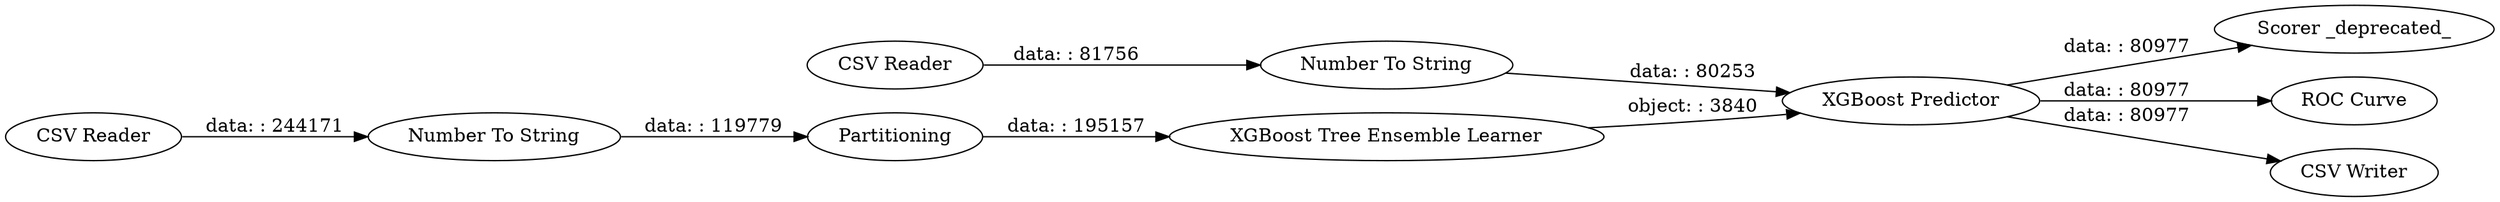 digraph {
	"7147228076420762142_370" [label="XGBoost Tree Ensemble Learner"]
	"7147228076420762142_381" [label=Partitioning]
	"7147228076420762142_448" [label="Scorer _deprecated_"]
	"7147228076420762142_434" [label="CSV Reader"]
	"7147228076420762142_380" [label="Number To String"]
	"7147228076420762142_433" [label="ROC Curve"]
	"7147228076420762142_431" [label="XGBoost Predictor"]
	"7147228076420762142_379" [label="CSV Reader"]
	"7147228076420762142_430" [label="Number To String"]
	"7147228076420762142_432" [label="CSV Writer"]
	"7147228076420762142_381" -> "7147228076420762142_370" [label="data: : 195157"]
	"7147228076420762142_431" -> "7147228076420762142_432" [label="data: : 80977"]
	"7147228076420762142_431" -> "7147228076420762142_448" [label="data: : 80977"]
	"7147228076420762142_434" -> "7147228076420762142_430" [label="data: : 81756"]
	"7147228076420762142_430" -> "7147228076420762142_431" [label="data: : 80253"]
	"7147228076420762142_379" -> "7147228076420762142_380" [label="data: : 244171"]
	"7147228076420762142_370" -> "7147228076420762142_431" [label="object: : 3840"]
	"7147228076420762142_380" -> "7147228076420762142_381" [label="data: : 119779"]
	"7147228076420762142_431" -> "7147228076420762142_433" [label="data: : 80977"]
	rankdir=LR
}
